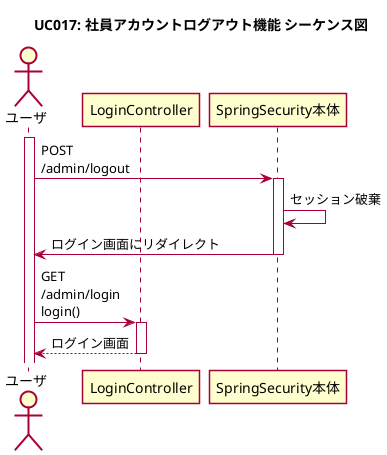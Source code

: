 @startuml

skin rose
title UC017: 社員アカウントログアウト機能 シーケンス図
skinparam shadowing false

actor "ユーザ" as user
participant "LoginController" as ctrl
participant "SpringSecurity本体" as sec
activate user

user -> sec ++ : POST\n/admin/logout
sec -> sec : セッション破棄
sec -> user -- : ログイン画面にリダイレクト
user -> ctrl ++ : GET\n/admin/login\nlogin()
ctrl --> user -- : ログイン画面

@enduml